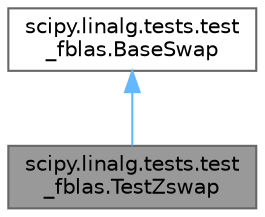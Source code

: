 digraph "scipy.linalg.tests.test_fblas.TestZswap"
{
 // LATEX_PDF_SIZE
  bgcolor="transparent";
  edge [fontname=Helvetica,fontsize=10,labelfontname=Helvetica,labelfontsize=10];
  node [fontname=Helvetica,fontsize=10,shape=box,height=0.2,width=0.4];
  Node1 [id="Node000001",label="scipy.linalg.tests.test\l_fblas.TestZswap",height=0.2,width=0.4,color="gray40", fillcolor="grey60", style="filled", fontcolor="black",tooltip=" "];
  Node2 -> Node1 [id="edge1_Node000001_Node000002",dir="back",color="steelblue1",style="solid",tooltip=" "];
  Node2 [id="Node000002",label="scipy.linalg.tests.test\l_fblas.BaseSwap",height=0.2,width=0.4,color="gray40", fillcolor="white", style="filled",URL="$d5/d15/classscipy_1_1linalg_1_1tests_1_1test__fblas_1_1BaseSwap.html",tooltip=" "];
}
